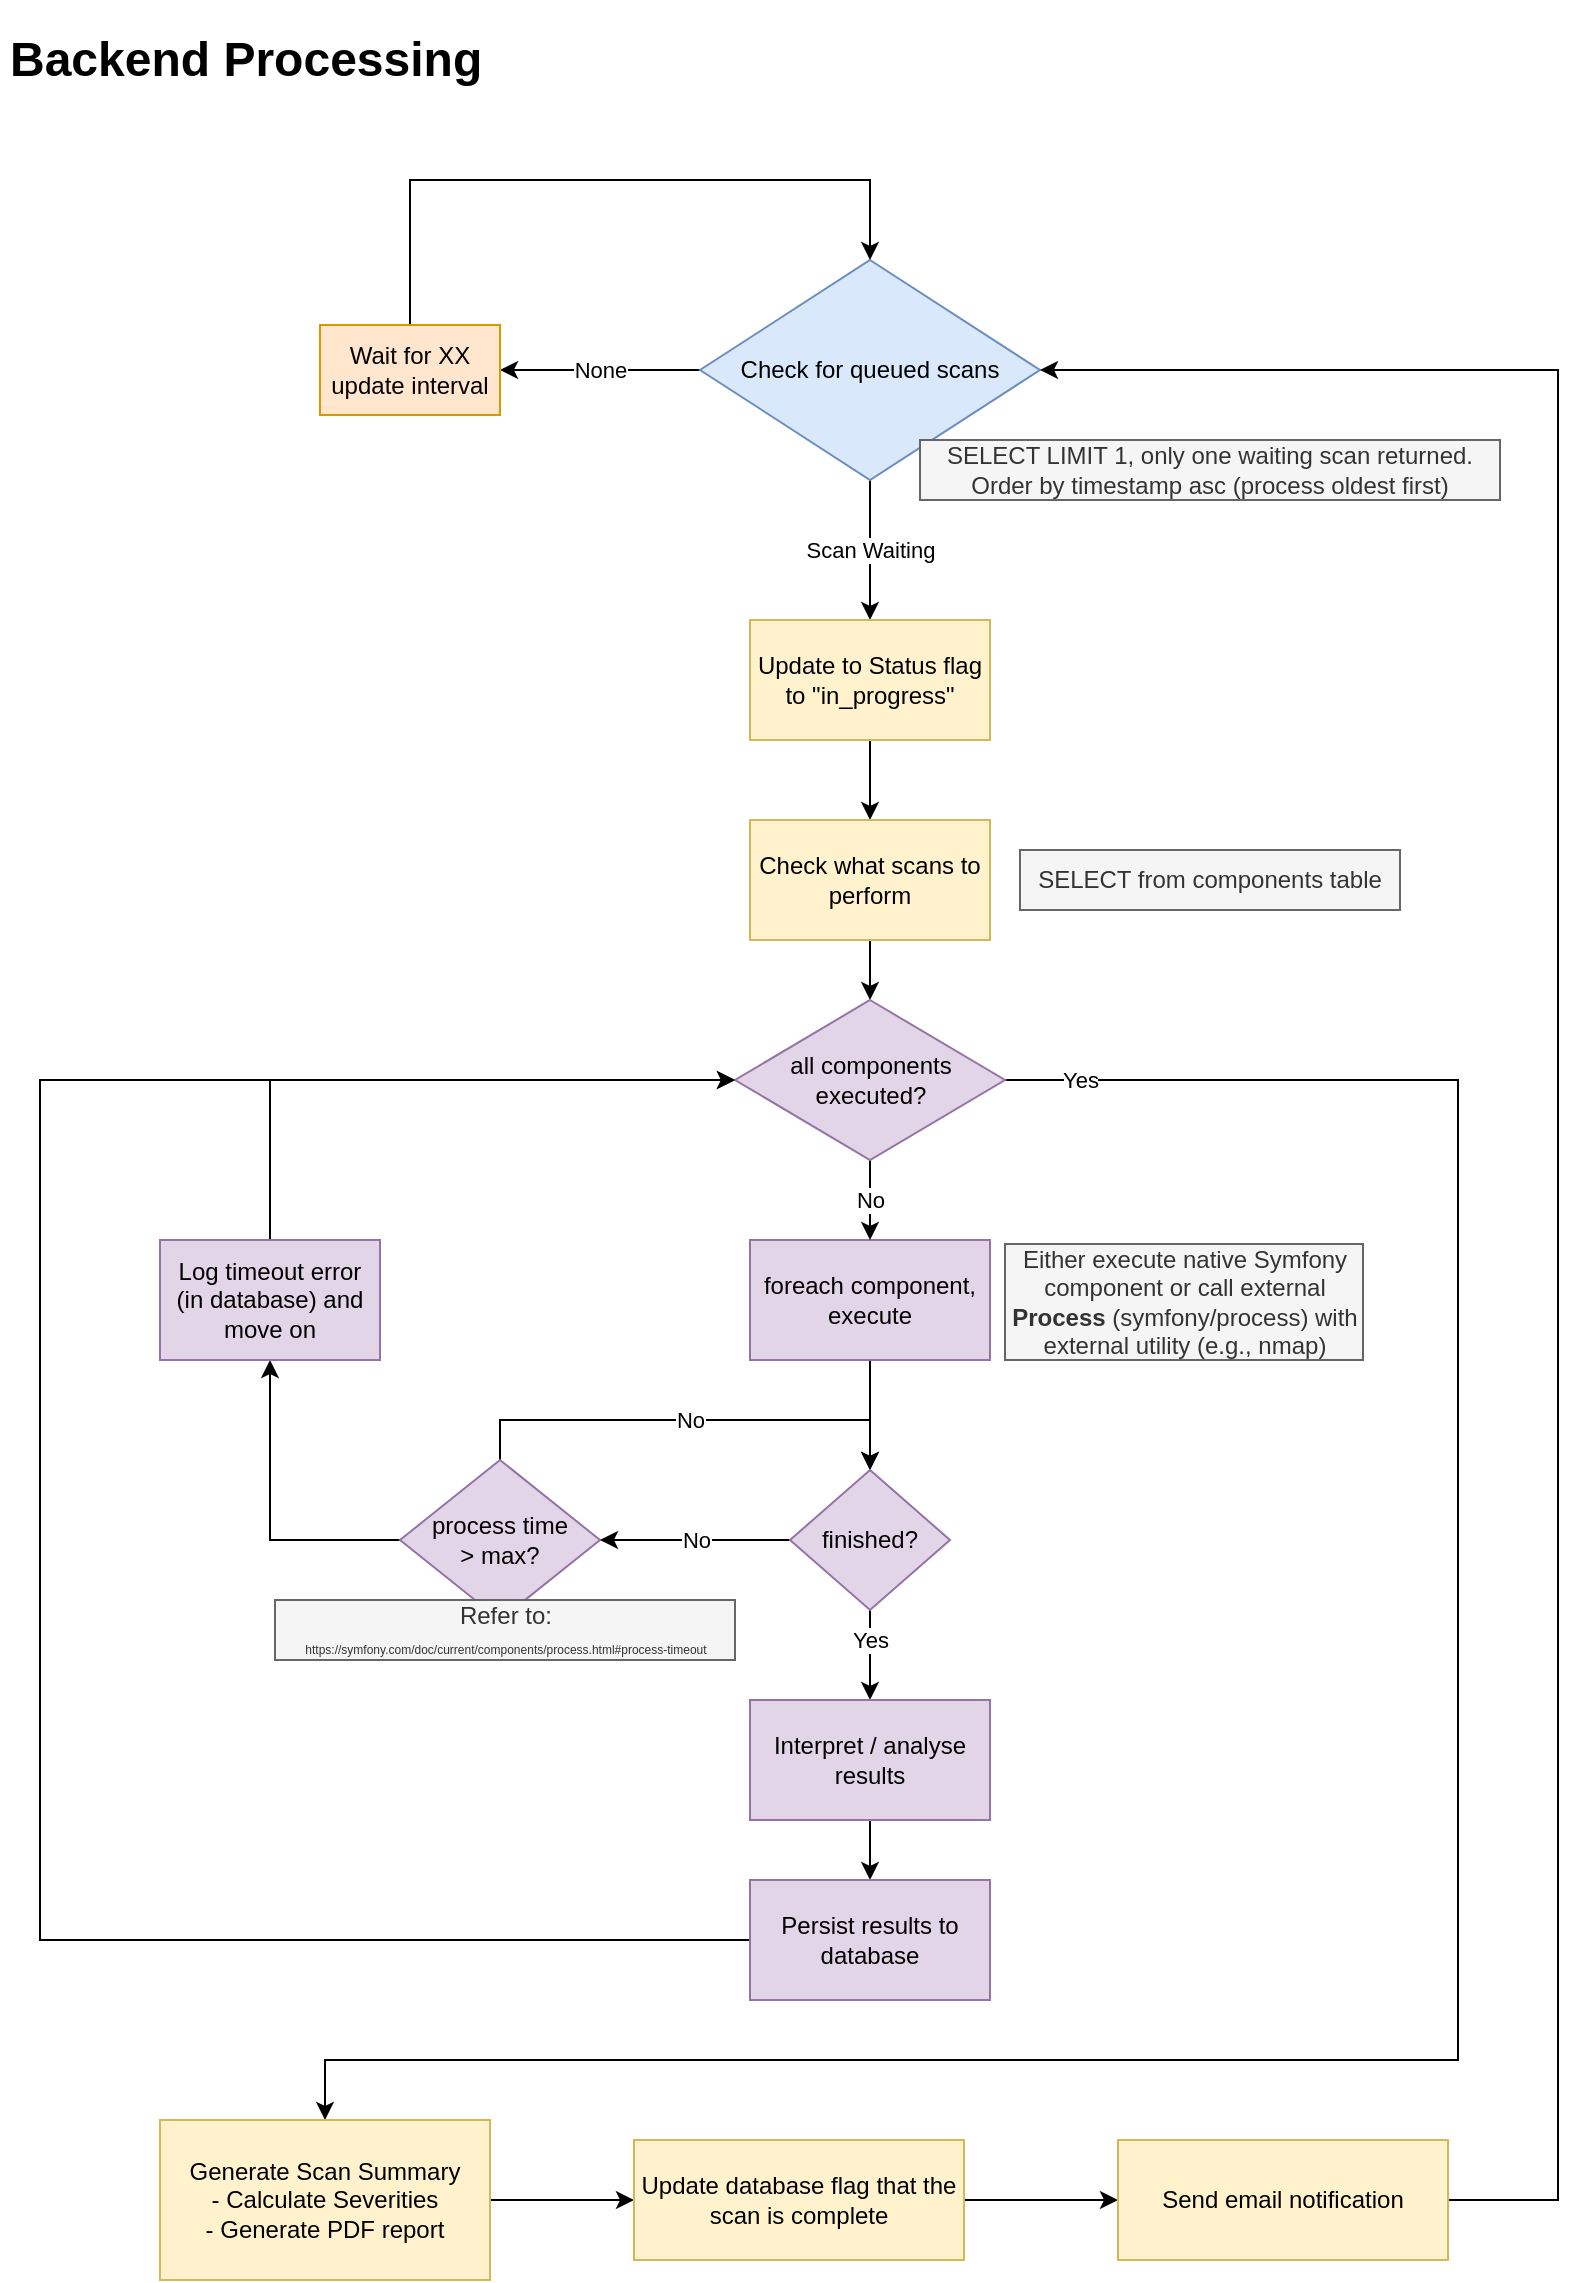 <mxfile version="21.6.8" type="device">
  <diagram name="Page-1" id="hMGen439zq4UHuFNpbM_">
    <mxGraphModel dx="1247" dy="1214" grid="1" gridSize="10" guides="1" tooltips="1" connect="1" arrows="1" fold="1" page="1" pageScale="1" pageWidth="827" pageHeight="1169" math="0" shadow="0">
      <root>
        <mxCell id="0" />
        <mxCell id="1" parent="0" />
        <mxCell id="UOaNZrs25BNAV6K3LGwn-4" value="None" style="edgeStyle=orthogonalEdgeStyle;rounded=0;orthogonalLoop=1;jettySize=auto;html=1;" edge="1" parent="1" source="UOaNZrs25BNAV6K3LGwn-2" target="UOaNZrs25BNAV6K3LGwn-3">
          <mxGeometry relative="1" as="geometry" />
        </mxCell>
        <mxCell id="UOaNZrs25BNAV6K3LGwn-8" value="Scan Waiting" style="edgeStyle=orthogonalEdgeStyle;rounded=0;orthogonalLoop=1;jettySize=auto;html=1;exitX=0.5;exitY=1;exitDx=0;exitDy=0;entryX=0.5;entryY=0;entryDx=0;entryDy=0;" edge="1" parent="1" source="UOaNZrs25BNAV6K3LGwn-2" target="UOaNZrs25BNAV6K3LGwn-6">
          <mxGeometry relative="1" as="geometry" />
        </mxCell>
        <mxCell id="UOaNZrs25BNAV6K3LGwn-2" value="Check for queued scans" style="rhombus;whiteSpace=wrap;html=1;fillColor=#dae8fc;strokeColor=#6c8ebf;" vertex="1" parent="1">
          <mxGeometry x="1191" y="130" width="170" height="110" as="geometry" />
        </mxCell>
        <mxCell id="UOaNZrs25BNAV6K3LGwn-5" style="edgeStyle=orthogonalEdgeStyle;rounded=0;orthogonalLoop=1;jettySize=auto;html=1;exitX=0.5;exitY=0;exitDx=0;exitDy=0;entryX=0.5;entryY=0;entryDx=0;entryDy=0;" edge="1" parent="1" source="UOaNZrs25BNAV6K3LGwn-3" target="UOaNZrs25BNAV6K3LGwn-2">
          <mxGeometry relative="1" as="geometry">
            <Array as="points">
              <mxPoint x="1046" y="90" />
              <mxPoint x="1276" y="90" />
            </Array>
          </mxGeometry>
        </mxCell>
        <mxCell id="UOaNZrs25BNAV6K3LGwn-3" value="Wait for XX update interval" style="whiteSpace=wrap;html=1;fillColor=#ffe6cc;strokeColor=#d79b00;" vertex="1" parent="1">
          <mxGeometry x="1001" y="162.5" width="90" height="45" as="geometry" />
        </mxCell>
        <mxCell id="UOaNZrs25BNAV6K3LGwn-11" value="" style="edgeStyle=orthogonalEdgeStyle;rounded=0;orthogonalLoop=1;jettySize=auto;html=1;" edge="1" parent="1" source="UOaNZrs25BNAV6K3LGwn-6" target="UOaNZrs25BNAV6K3LGwn-10">
          <mxGeometry relative="1" as="geometry" />
        </mxCell>
        <mxCell id="UOaNZrs25BNAV6K3LGwn-6" value="Update to Status flag to &quot;in_progress&quot;" style="rounded=0;whiteSpace=wrap;html=1;fillColor=#fff2cc;strokeColor=#d6b656;" vertex="1" parent="1">
          <mxGeometry x="1216" y="310" width="120" height="60" as="geometry" />
        </mxCell>
        <mxCell id="UOaNZrs25BNAV6K3LGwn-9" value="SELECT LIMIT 1, only one waiting scan returned. Order by timestamp asc (process oldest first)" style="text;html=1;strokeColor=#666666;fillColor=#f5f5f5;align=center;verticalAlign=middle;whiteSpace=wrap;rounded=0;fontColor=#333333;" vertex="1" parent="1">
          <mxGeometry x="1301" y="220" width="290" height="30" as="geometry" />
        </mxCell>
        <mxCell id="UOaNZrs25BNAV6K3LGwn-16" value="" style="edgeStyle=orthogonalEdgeStyle;rounded=0;orthogonalLoop=1;jettySize=auto;html=1;" edge="1" parent="1" source="UOaNZrs25BNAV6K3LGwn-10" target="UOaNZrs25BNAV6K3LGwn-15">
          <mxGeometry relative="1" as="geometry" />
        </mxCell>
        <mxCell id="UOaNZrs25BNAV6K3LGwn-10" value="Check what scans to perform" style="rounded=0;whiteSpace=wrap;html=1;fillColor=#fff2cc;strokeColor=#d6b656;" vertex="1" parent="1">
          <mxGeometry x="1216" y="410" width="120" height="60" as="geometry" />
        </mxCell>
        <mxCell id="UOaNZrs25BNAV6K3LGwn-12" value="SELECT from components table" style="text;html=1;strokeColor=#666666;fillColor=#f5f5f5;align=center;verticalAlign=middle;whiteSpace=wrap;rounded=0;fontColor=#333333;" vertex="1" parent="1">
          <mxGeometry x="1351" y="425" width="190" height="30" as="geometry" />
        </mxCell>
        <mxCell id="UOaNZrs25BNAV6K3LGwn-20" value="" style="edgeStyle=orthogonalEdgeStyle;rounded=0;orthogonalLoop=1;jettySize=auto;html=1;" edge="1" parent="1" source="UOaNZrs25BNAV6K3LGwn-14" target="UOaNZrs25BNAV6K3LGwn-19">
          <mxGeometry relative="1" as="geometry" />
        </mxCell>
        <mxCell id="UOaNZrs25BNAV6K3LGwn-14" value="foreach component, execute" style="rounded=0;whiteSpace=wrap;html=1;fillColor=#e1d5e7;strokeColor=#9673a6;" vertex="1" parent="1">
          <mxGeometry x="1216" y="620" width="120" height="60" as="geometry" />
        </mxCell>
        <mxCell id="UOaNZrs25BNAV6K3LGwn-17" value="No" style="edgeStyle=orthogonalEdgeStyle;rounded=0;orthogonalLoop=1;jettySize=auto;html=1;" edge="1" parent="1" source="UOaNZrs25BNAV6K3LGwn-15" target="UOaNZrs25BNAV6K3LGwn-14">
          <mxGeometry relative="1" as="geometry" />
        </mxCell>
        <mxCell id="UOaNZrs25BNAV6K3LGwn-28" value="Yes" style="edgeStyle=orthogonalEdgeStyle;rounded=0;orthogonalLoop=1;jettySize=auto;html=1;exitX=1;exitY=0.5;exitDx=0;exitDy=0;entryX=0.5;entryY=0;entryDx=0;entryDy=0;" edge="1" parent="1" source="UOaNZrs25BNAV6K3LGwn-15" target="UOaNZrs25BNAV6K3LGwn-29">
          <mxGeometry x="-0.944" relative="1" as="geometry">
            <mxPoint x="1431" y="870" as="targetPoint" />
            <Array as="points">
              <mxPoint x="1570" y="540" />
              <mxPoint x="1570" y="1030" />
              <mxPoint x="1004" y="1030" />
            </Array>
            <mxPoint as="offset" />
          </mxGeometry>
        </mxCell>
        <mxCell id="UOaNZrs25BNAV6K3LGwn-15" value="all components&lt;br&gt;executed?" style="rhombus;whiteSpace=wrap;html=1;fillColor=#e1d5e7;strokeColor=#9673a6;" vertex="1" parent="1">
          <mxGeometry x="1208.5" y="500" width="135" height="80" as="geometry" />
        </mxCell>
        <mxCell id="UOaNZrs25BNAV6K3LGwn-23" value="No" style="edgeStyle=orthogonalEdgeStyle;rounded=0;orthogonalLoop=1;jettySize=auto;html=1;exitX=0.5;exitY=0;exitDx=0;exitDy=0;entryX=0.5;entryY=0;entryDx=0;entryDy=0;" edge="1" parent="1" source="UOaNZrs25BNAV6K3LGwn-18" target="UOaNZrs25BNAV6K3LGwn-19">
          <mxGeometry relative="1" as="geometry" />
        </mxCell>
        <mxCell id="UOaNZrs25BNAV6K3LGwn-25" style="edgeStyle=orthogonalEdgeStyle;rounded=0;orthogonalLoop=1;jettySize=auto;html=1;exitX=0;exitY=0.5;exitDx=0;exitDy=0;entryX=0.5;entryY=1;entryDx=0;entryDy=0;" edge="1" parent="1" source="UOaNZrs25BNAV6K3LGwn-18" target="UOaNZrs25BNAV6K3LGwn-24">
          <mxGeometry relative="1" as="geometry" />
        </mxCell>
        <mxCell id="UOaNZrs25BNAV6K3LGwn-18" value="process time&lt;br&gt;&amp;gt; max?" style="rhombus;whiteSpace=wrap;html=1;fillColor=#e1d5e7;strokeColor=#9673a6;" vertex="1" parent="1">
          <mxGeometry x="1041" y="730" width="100" height="80" as="geometry" />
        </mxCell>
        <mxCell id="UOaNZrs25BNAV6K3LGwn-21" value="No&lt;br&gt;" style="edgeStyle=orthogonalEdgeStyle;rounded=0;orthogonalLoop=1;jettySize=auto;html=1;" edge="1" parent="1" source="UOaNZrs25BNAV6K3LGwn-19" target="UOaNZrs25BNAV6K3LGwn-18">
          <mxGeometry relative="1" as="geometry" />
        </mxCell>
        <mxCell id="UOaNZrs25BNAV6K3LGwn-34" value="Yes" style="edgeStyle=orthogonalEdgeStyle;rounded=0;orthogonalLoop=1;jettySize=auto;html=1;exitX=0.5;exitY=1;exitDx=0;exitDy=0;entryX=0.5;entryY=0;entryDx=0;entryDy=0;" edge="1" parent="1" source="UOaNZrs25BNAV6K3LGwn-19" target="UOaNZrs25BNAV6K3LGwn-30">
          <mxGeometry x="-0.333" relative="1" as="geometry">
            <mxPoint as="offset" />
          </mxGeometry>
        </mxCell>
        <mxCell id="UOaNZrs25BNAV6K3LGwn-19" value="finished?" style="rhombus;whiteSpace=wrap;html=1;fillColor=#e1d5e7;strokeColor=#9673a6;" vertex="1" parent="1">
          <mxGeometry x="1236" y="735" width="80" height="70" as="geometry" />
        </mxCell>
        <mxCell id="UOaNZrs25BNAV6K3LGwn-27" style="edgeStyle=orthogonalEdgeStyle;rounded=0;orthogonalLoop=1;jettySize=auto;html=1;exitX=0.5;exitY=0;exitDx=0;exitDy=0;entryX=0;entryY=0.5;entryDx=0;entryDy=0;" edge="1" parent="1" source="UOaNZrs25BNAV6K3LGwn-24" target="UOaNZrs25BNAV6K3LGwn-15">
          <mxGeometry relative="1" as="geometry" />
        </mxCell>
        <mxCell id="UOaNZrs25BNAV6K3LGwn-24" value="Log timeout error (in database) and move on" style="rounded=0;whiteSpace=wrap;html=1;fillColor=#e1d5e7;strokeColor=#9673a6;" vertex="1" parent="1">
          <mxGeometry x="921" y="620" width="110" height="60" as="geometry" />
        </mxCell>
        <mxCell id="UOaNZrs25BNAV6K3LGwn-42" style="edgeStyle=orthogonalEdgeStyle;rounded=0;orthogonalLoop=1;jettySize=auto;html=1;exitX=1;exitY=0.5;exitDx=0;exitDy=0;entryX=0;entryY=0.5;entryDx=0;entryDy=0;" edge="1" parent="1" source="UOaNZrs25BNAV6K3LGwn-29" target="UOaNZrs25BNAV6K3LGwn-39">
          <mxGeometry relative="1" as="geometry" />
        </mxCell>
        <mxCell id="UOaNZrs25BNAV6K3LGwn-29" value="Generate Scan Summary&lt;br&gt;- Calculate Severities&lt;br&gt;- Generate PDF report" style="rounded=0;whiteSpace=wrap;html=1;fillColor=#fff2cc;strokeColor=#d6b656;" vertex="1" parent="1">
          <mxGeometry x="921" y="1060" width="165" height="80" as="geometry" />
        </mxCell>
        <mxCell id="UOaNZrs25BNAV6K3LGwn-35" style="edgeStyle=orthogonalEdgeStyle;rounded=0;orthogonalLoop=1;jettySize=auto;html=1;exitX=0.5;exitY=1;exitDx=0;exitDy=0;entryX=0.5;entryY=0;entryDx=0;entryDy=0;" edge="1" parent="1" source="UOaNZrs25BNAV6K3LGwn-30" target="UOaNZrs25BNAV6K3LGwn-31">
          <mxGeometry relative="1" as="geometry" />
        </mxCell>
        <mxCell id="UOaNZrs25BNAV6K3LGwn-30" value="Interpret / analyse results" style="rounded=0;whiteSpace=wrap;html=1;fillColor=#e1d5e7;strokeColor=#9673a6;" vertex="1" parent="1">
          <mxGeometry x="1216" y="850" width="120" height="60" as="geometry" />
        </mxCell>
        <mxCell id="UOaNZrs25BNAV6K3LGwn-36" style="edgeStyle=orthogonalEdgeStyle;rounded=0;orthogonalLoop=1;jettySize=auto;html=1;exitX=0;exitY=0.5;exitDx=0;exitDy=0;entryX=0;entryY=0.5;entryDx=0;entryDy=0;" edge="1" parent="1" source="UOaNZrs25BNAV6K3LGwn-31" target="UOaNZrs25BNAV6K3LGwn-15">
          <mxGeometry relative="1" as="geometry">
            <Array as="points">
              <mxPoint x="861" y="970" />
              <mxPoint x="861" y="540" />
            </Array>
          </mxGeometry>
        </mxCell>
        <mxCell id="UOaNZrs25BNAV6K3LGwn-31" value="Persist results to database" style="rounded=0;whiteSpace=wrap;html=1;fillColor=#e1d5e7;strokeColor=#9673a6;" vertex="1" parent="1">
          <mxGeometry x="1216" y="940" width="120" height="60" as="geometry" />
        </mxCell>
        <mxCell id="UOaNZrs25BNAV6K3LGwn-37" value="&lt;h1&gt;&lt;span style=&quot;background-color: initial;&quot;&gt;Backend Processing&lt;/span&gt;&lt;/h1&gt;" style="text;html=1;strokeColor=none;fillColor=none;spacing=5;spacingTop=-20;whiteSpace=wrap;overflow=hidden;rounded=0;" vertex="1" parent="1">
          <mxGeometry x="841" y="10" width="290" height="50" as="geometry" />
        </mxCell>
        <mxCell id="UOaNZrs25BNAV6K3LGwn-44" value="" style="edgeStyle=orthogonalEdgeStyle;rounded=0;orthogonalLoop=1;jettySize=auto;html=1;" edge="1" parent="1" source="UOaNZrs25BNAV6K3LGwn-39" target="UOaNZrs25BNAV6K3LGwn-43">
          <mxGeometry relative="1" as="geometry" />
        </mxCell>
        <mxCell id="UOaNZrs25BNAV6K3LGwn-39" value="Update database flag that the scan is complete" style="rounded=0;whiteSpace=wrap;html=1;fillColor=#fff2cc;strokeColor=#d6b656;" vertex="1" parent="1">
          <mxGeometry x="1158" y="1070" width="165" height="60" as="geometry" />
        </mxCell>
        <mxCell id="UOaNZrs25BNAV6K3LGwn-45" style="edgeStyle=orthogonalEdgeStyle;rounded=0;orthogonalLoop=1;jettySize=auto;html=1;exitX=1;exitY=0.5;exitDx=0;exitDy=0;entryX=1;entryY=0.5;entryDx=0;entryDy=0;" edge="1" parent="1" source="UOaNZrs25BNAV6K3LGwn-43" target="UOaNZrs25BNAV6K3LGwn-2">
          <mxGeometry relative="1" as="geometry">
            <Array as="points">
              <mxPoint x="1620" y="1100" />
              <mxPoint x="1620" y="185" />
            </Array>
          </mxGeometry>
        </mxCell>
        <mxCell id="UOaNZrs25BNAV6K3LGwn-43" value="Send email notification" style="rounded=0;whiteSpace=wrap;html=1;fillColor=#fff2cc;strokeColor=#d6b656;" vertex="1" parent="1">
          <mxGeometry x="1400" y="1070" width="165" height="60" as="geometry" />
        </mxCell>
        <mxCell id="UOaNZrs25BNAV6K3LGwn-46" value="Either execute native Symfony component or call external &lt;b&gt;Process&lt;/b&gt;&amp;nbsp;(symfony/process) with external utility (e.g., nmap)" style="text;html=1;strokeColor=#666666;fillColor=#f5f5f5;align=center;verticalAlign=middle;whiteSpace=wrap;rounded=0;fontColor=#333333;" vertex="1" parent="1">
          <mxGeometry x="1343.5" y="622" width="179" height="58" as="geometry" />
        </mxCell>
        <mxCell id="UOaNZrs25BNAV6K3LGwn-47" value="Refer to:&lt;br&gt;&lt;font style=&quot;font-size: 6px;&quot;&gt;https://symfony.com/doc/current/components/process.html#process-timeout&lt;/font&gt;" style="text;html=1;strokeColor=#666666;fillColor=#f5f5f5;align=center;verticalAlign=middle;whiteSpace=wrap;rounded=0;fontColor=#333333;" vertex="1" parent="1">
          <mxGeometry x="978.5" y="800" width="230" height="30" as="geometry" />
        </mxCell>
      </root>
    </mxGraphModel>
  </diagram>
</mxfile>
